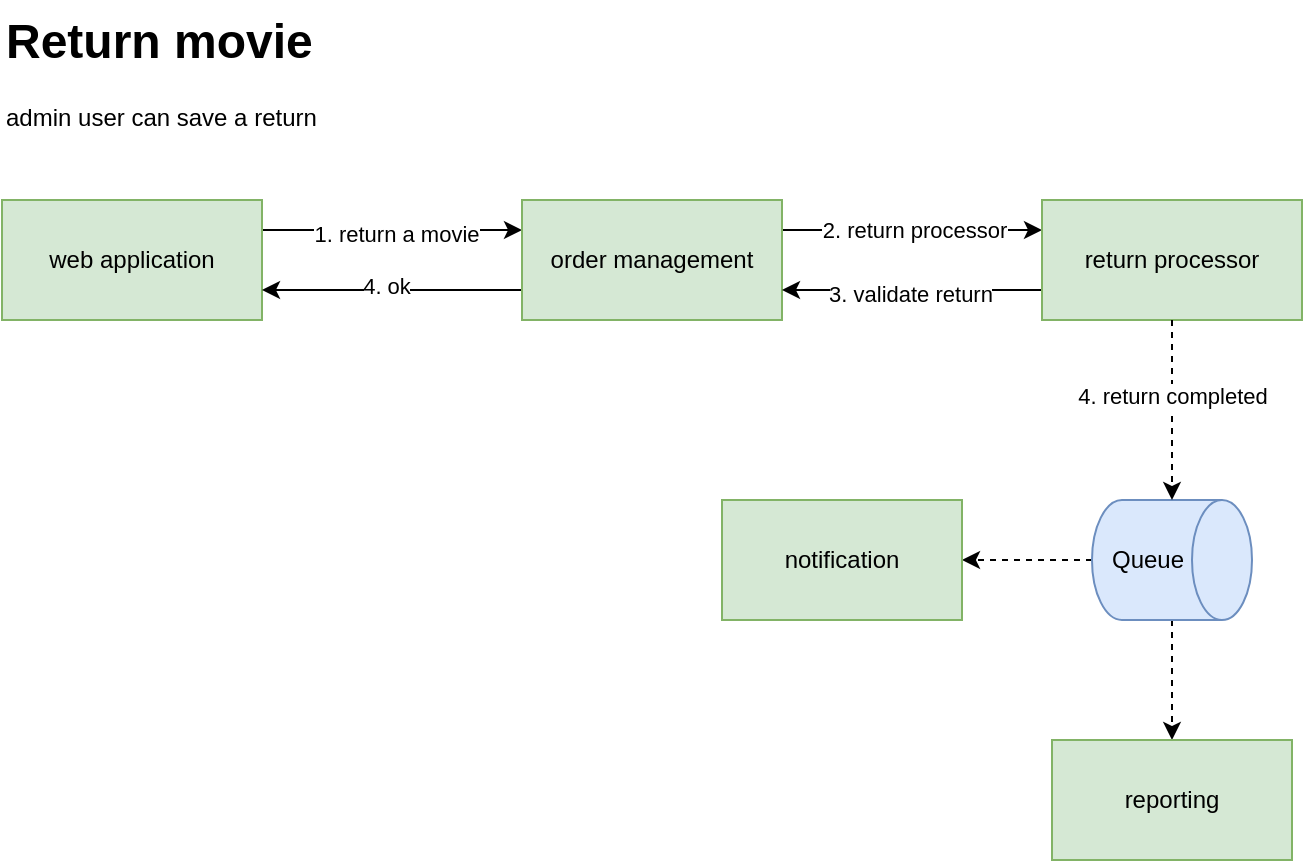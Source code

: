<mxfile version="24.0.5" type="github">
  <diagram name="Page-1" id="qreUjN5F2P88OZPngTWF">
    <mxGraphModel dx="1434" dy="-446" grid="1" gridSize="10" guides="1" tooltips="1" connect="1" arrows="1" fold="1" page="1" pageScale="1" pageWidth="827" pageHeight="1169" math="0" shadow="0">
      <root>
        <mxCell id="0" />
        <mxCell id="1" parent="0" />
        <mxCell id="ZhB0yShpX8SNdS-uQnLm-4" style="edgeStyle=orthogonalEdgeStyle;rounded=0;orthogonalLoop=1;jettySize=auto;html=1;exitX=1;exitY=0.25;exitDx=0;exitDy=0;entryX=0;entryY=0.25;entryDx=0;entryDy=0;" edge="1" parent="1" source="ZhB0yShpX8SNdS-uQnLm-1" target="ZhB0yShpX8SNdS-uQnLm-3">
          <mxGeometry relative="1" as="geometry" />
        </mxCell>
        <mxCell id="ZhB0yShpX8SNdS-uQnLm-5" value="1. return a movie" style="edgeLabel;html=1;align=center;verticalAlign=middle;resizable=0;points=[];" vertex="1" connectable="0" parent="ZhB0yShpX8SNdS-uQnLm-4">
          <mxGeometry x="0.02" y="-2" relative="1" as="geometry">
            <mxPoint as="offset" />
          </mxGeometry>
        </mxCell>
        <mxCell id="ZhB0yShpX8SNdS-uQnLm-1" value="web application" style="rounded=0;whiteSpace=wrap;html=1;fillColor=#d5e8d4;strokeColor=#82b366;" vertex="1" parent="1">
          <mxGeometry x="80" y="1410" width="130" height="60" as="geometry" />
        </mxCell>
        <mxCell id="ZhB0yShpX8SNdS-uQnLm-2" value="&lt;h1 style=&quot;margin-top: 0px;&quot;&gt;Return movie&lt;br&gt;&lt;/h1&gt;admin user can save a return" style="text;html=1;whiteSpace=wrap;overflow=hidden;rounded=0;" vertex="1" parent="1">
          <mxGeometry x="80" y="1310" width="180" height="80" as="geometry" />
        </mxCell>
        <mxCell id="ZhB0yShpX8SNdS-uQnLm-7" style="edgeStyle=orthogonalEdgeStyle;rounded=0;orthogonalLoop=1;jettySize=auto;html=1;exitX=1;exitY=0.25;exitDx=0;exitDy=0;entryX=0;entryY=0.25;entryDx=0;entryDy=0;" edge="1" parent="1" source="ZhB0yShpX8SNdS-uQnLm-3" target="ZhB0yShpX8SNdS-uQnLm-6">
          <mxGeometry relative="1" as="geometry" />
        </mxCell>
        <mxCell id="ZhB0yShpX8SNdS-uQnLm-8" value="2. return processor" style="edgeLabel;html=1;align=center;verticalAlign=middle;resizable=0;points=[];" vertex="1" connectable="0" parent="ZhB0yShpX8SNdS-uQnLm-7">
          <mxGeometry x="0.018" relative="1" as="geometry">
            <mxPoint as="offset" />
          </mxGeometry>
        </mxCell>
        <mxCell id="ZhB0yShpX8SNdS-uQnLm-15" style="edgeStyle=orthogonalEdgeStyle;rounded=0;orthogonalLoop=1;jettySize=auto;html=1;exitX=0;exitY=0.75;exitDx=0;exitDy=0;entryX=1;entryY=0.75;entryDx=0;entryDy=0;" edge="1" parent="1" source="ZhB0yShpX8SNdS-uQnLm-3" target="ZhB0yShpX8SNdS-uQnLm-1">
          <mxGeometry relative="1" as="geometry" />
        </mxCell>
        <mxCell id="ZhB0yShpX8SNdS-uQnLm-16" value="4. ok" style="edgeLabel;html=1;align=center;verticalAlign=middle;resizable=0;points=[];" vertex="1" connectable="0" parent="ZhB0yShpX8SNdS-uQnLm-15">
          <mxGeometry x="0.046" y="-2" relative="1" as="geometry">
            <mxPoint as="offset" />
          </mxGeometry>
        </mxCell>
        <mxCell id="ZhB0yShpX8SNdS-uQnLm-3" value="order management" style="rounded=0;whiteSpace=wrap;html=1;fillColor=#d5e8d4;strokeColor=#82b366;" vertex="1" parent="1">
          <mxGeometry x="340" y="1410" width="130" height="60" as="geometry" />
        </mxCell>
        <mxCell id="ZhB0yShpX8SNdS-uQnLm-13" style="edgeStyle=orthogonalEdgeStyle;rounded=0;orthogonalLoop=1;jettySize=auto;html=1;exitX=0;exitY=0.75;exitDx=0;exitDy=0;entryX=1;entryY=0.75;entryDx=0;entryDy=0;" edge="1" parent="1" source="ZhB0yShpX8SNdS-uQnLm-6" target="ZhB0yShpX8SNdS-uQnLm-3">
          <mxGeometry relative="1" as="geometry" />
        </mxCell>
        <mxCell id="ZhB0yShpX8SNdS-uQnLm-14" value="3. validate return" style="edgeLabel;html=1;align=center;verticalAlign=middle;resizable=0;points=[];" vertex="1" connectable="0" parent="ZhB0yShpX8SNdS-uQnLm-13">
          <mxGeometry x="0.015" y="2" relative="1" as="geometry">
            <mxPoint as="offset" />
          </mxGeometry>
        </mxCell>
        <mxCell id="ZhB0yShpX8SNdS-uQnLm-6" value="return processor" style="rounded=0;whiteSpace=wrap;html=1;fillColor=#d5e8d4;strokeColor=#82b366;" vertex="1" parent="1">
          <mxGeometry x="600" y="1410" width="130" height="60" as="geometry" />
        </mxCell>
        <mxCell id="ZhB0yShpX8SNdS-uQnLm-20" style="edgeStyle=orthogonalEdgeStyle;rounded=0;orthogonalLoop=1;jettySize=auto;html=1;entryX=0.5;entryY=0;entryDx=0;entryDy=0;dashed=1;" edge="1" parent="1" source="ZhB0yShpX8SNdS-uQnLm-10" target="ZhB0yShpX8SNdS-uQnLm-19">
          <mxGeometry relative="1" as="geometry" />
        </mxCell>
        <mxCell id="ZhB0yShpX8SNdS-uQnLm-21" style="edgeStyle=orthogonalEdgeStyle;rounded=0;orthogonalLoop=1;jettySize=auto;html=1;exitX=0.5;exitY=1;exitDx=0;exitDy=0;exitPerimeter=0;entryX=1;entryY=0.5;entryDx=0;entryDy=0;dashed=1;" edge="1" parent="1" source="ZhB0yShpX8SNdS-uQnLm-10" target="ZhB0yShpX8SNdS-uQnLm-18">
          <mxGeometry relative="1" as="geometry" />
        </mxCell>
        <mxCell id="ZhB0yShpX8SNdS-uQnLm-10" value="Queue" style="shape=cylinder3;whiteSpace=wrap;html=1;boundedLbl=1;backgroundOutline=1;size=15;direction=south;fillColor=#dae8fc;strokeColor=#6c8ebf;" vertex="1" parent="1">
          <mxGeometry x="625" y="1560" width="80" height="60" as="geometry" />
        </mxCell>
        <mxCell id="ZhB0yShpX8SNdS-uQnLm-11" style="edgeStyle=orthogonalEdgeStyle;rounded=0;orthogonalLoop=1;jettySize=auto;html=1;entryX=0;entryY=0.5;entryDx=0;entryDy=0;entryPerimeter=0;dashed=1;" edge="1" parent="1" source="ZhB0yShpX8SNdS-uQnLm-6" target="ZhB0yShpX8SNdS-uQnLm-10">
          <mxGeometry relative="1" as="geometry" />
        </mxCell>
        <mxCell id="ZhB0yShpX8SNdS-uQnLm-12" value="4. return completed" style="edgeLabel;html=1;align=center;verticalAlign=middle;resizable=0;points=[];" vertex="1" connectable="0" parent="ZhB0yShpX8SNdS-uQnLm-11">
          <mxGeometry x="-0.156" relative="1" as="geometry">
            <mxPoint as="offset" />
          </mxGeometry>
        </mxCell>
        <mxCell id="ZhB0yShpX8SNdS-uQnLm-18" value="notification" style="whiteSpace=wrap;html=1;fillColor=#d5e8d4;strokeColor=#82b366;rounded=0;" vertex="1" parent="1">
          <mxGeometry x="440" y="1560" width="120" height="60" as="geometry" />
        </mxCell>
        <mxCell id="ZhB0yShpX8SNdS-uQnLm-19" value="reporting" style="whiteSpace=wrap;html=1;fillColor=#d5e8d4;strokeColor=#82b366;rounded=0;" vertex="1" parent="1">
          <mxGeometry x="605" y="1680" width="120" height="60" as="geometry" />
        </mxCell>
      </root>
    </mxGraphModel>
  </diagram>
</mxfile>
